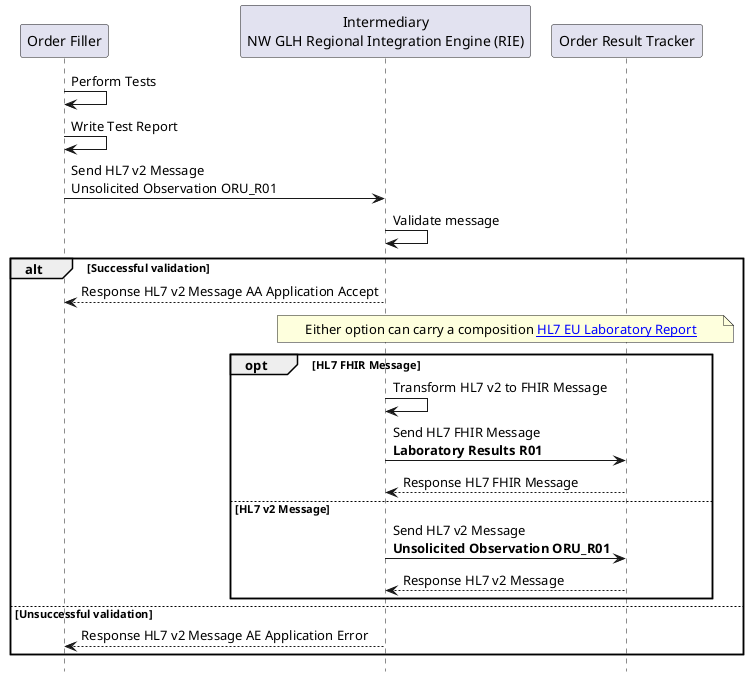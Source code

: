 @startuml

hide footbox

participant "Order Filler" as LIMS
participant "Intermediary\nNW GLH Regional Integration Engine (RIE)" as TIE
participant "Order Result Tracker" as EPR


LIMS -> LIMS: Perform Tests
LIMS -> LIMS: Write Test Report

LIMS -> TIE: Send HL7 v2 Message\nUnsolicited Observation ORU_R01

TIE -> TIE: Validate message


alt Successful validation
  TIE --> LIMS: Response HL7 v2 Message AA Application Accept
  note over TIE, EPR: Either option can carry a composition [[https://build.fhir.org/ig/hl7-eu/laboratory/ HL7 EU Laboratory Report]]
  opt HL7 FHIR Message
    TIE -> TIE : Transform HL7 v2 to FHIR Message
    TIE -> EPR: Send HL7 FHIR Message\n**Laboratory Results R01**
    EPR --> TIE: Response HL7 FHIR Message
  else HL7 v2 Message
    TIE -> EPR: Send HL7 v2 Message\n**Unsolicited Observation ORU_R01**
    EPR --> TIE: Response HL7 v2 Message
  end

else Unsuccessful validation
  TIE --> LIMS: Response HL7 v2 Message AE Application Error
end

@enduml

